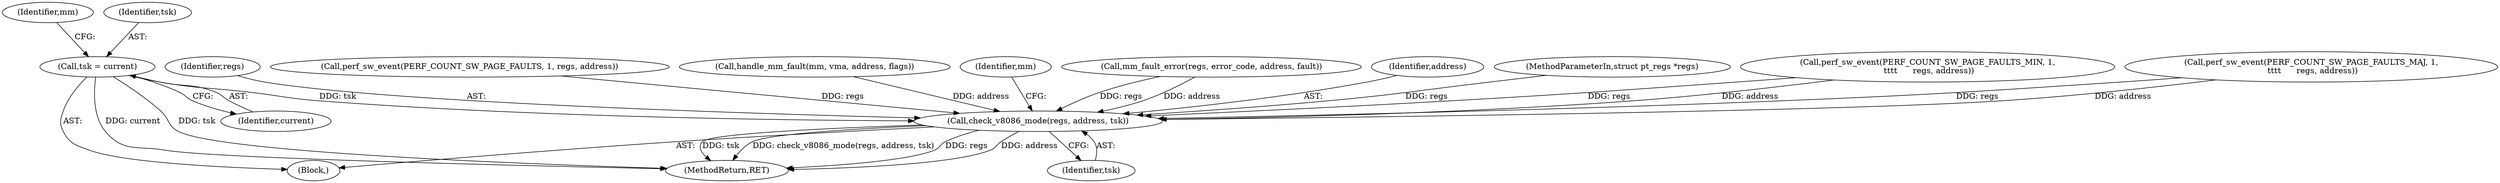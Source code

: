 digraph "0_linux_a8b0ca17b80e92faab46ee7179ba9e99ccb61233_52@pointer" {
"1000142" [label="(Call,tsk = current)"];
"1000440" [label="(Call,check_v8086_mode(regs, address, tsk))"];
"1000144" [label="(Identifier,current)"];
"1000441" [label="(Identifier,regs)"];
"1000146" [label="(Identifier,mm)"];
"1000241" [label="(Call,perf_sw_event(PERF_COUNT_SW_PAGE_FAULTS, 1, regs, address))"];
"1000381" [label="(Call,handle_mm_fault(mm, vma, address, flags))"];
"1000440" [label="(Call,check_v8086_mode(regs, address, tsk))"];
"1000143" [label="(Identifier,tsk)"];
"1000447" [label="(Identifier,mm)"];
"1000395" [label="(Call,mm_fault_error(regs, error_code, address, fault))"];
"1000442" [label="(Identifier,address)"];
"1000117" [label="(MethodParameterIn,struct pt_regs *regs)"];
"1000426" [label="(Call,perf_sw_event(PERF_COUNT_SW_PAGE_FAULTS_MIN, 1,\n \t\t\t\t      regs, address))"];
"1000449" [label="(MethodReturn,RET)"];
"1000119" [label="(Block,)"];
"1000415" [label="(Call,perf_sw_event(PERF_COUNT_SW_PAGE_FAULTS_MAJ, 1,\n \t\t\t\t      regs, address))"];
"1000443" [label="(Identifier,tsk)"];
"1000142" [label="(Call,tsk = current)"];
"1000142" -> "1000119"  [label="AST: "];
"1000142" -> "1000144"  [label="CFG: "];
"1000143" -> "1000142"  [label="AST: "];
"1000144" -> "1000142"  [label="AST: "];
"1000146" -> "1000142"  [label="CFG: "];
"1000142" -> "1000449"  [label="DDG: current"];
"1000142" -> "1000449"  [label="DDG: tsk"];
"1000142" -> "1000440"  [label="DDG: tsk"];
"1000440" -> "1000119"  [label="AST: "];
"1000440" -> "1000443"  [label="CFG: "];
"1000441" -> "1000440"  [label="AST: "];
"1000442" -> "1000440"  [label="AST: "];
"1000443" -> "1000440"  [label="AST: "];
"1000447" -> "1000440"  [label="CFG: "];
"1000440" -> "1000449"  [label="DDG: address"];
"1000440" -> "1000449"  [label="DDG: tsk"];
"1000440" -> "1000449"  [label="DDG: check_v8086_mode(regs, address, tsk)"];
"1000440" -> "1000449"  [label="DDG: regs"];
"1000415" -> "1000440"  [label="DDG: regs"];
"1000415" -> "1000440"  [label="DDG: address"];
"1000241" -> "1000440"  [label="DDG: regs"];
"1000426" -> "1000440"  [label="DDG: regs"];
"1000426" -> "1000440"  [label="DDG: address"];
"1000395" -> "1000440"  [label="DDG: regs"];
"1000395" -> "1000440"  [label="DDG: address"];
"1000117" -> "1000440"  [label="DDG: regs"];
"1000381" -> "1000440"  [label="DDG: address"];
}
